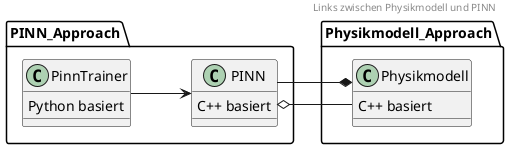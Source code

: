 @startuml PINNPhysicState
skinparam Linetype ortho
left to right direction

header
Links zwischen Physikmodell und PINN
endheader

package Physikmodell_Approach {
  class Physikmodell {
    C++ basiert
  }
}

package PINN_Approach {
  class PINN {
    C++ basiert
  }

  class PinnTrainer {
    Python basiert
  }
}

PinnTrainer --> PINN
Physikmodell --o PINN
PINN --* Physikmodell

@enduml

